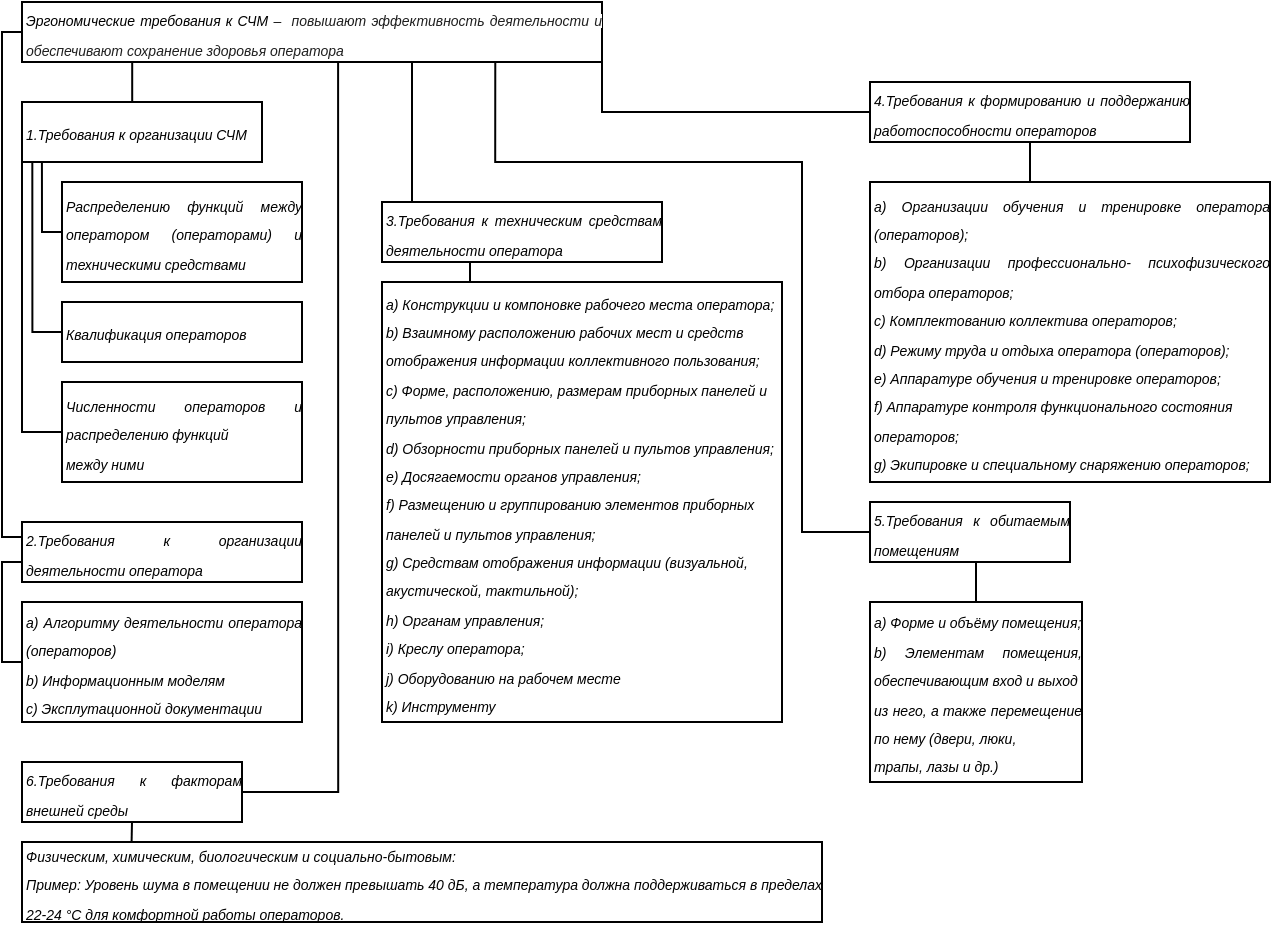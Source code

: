 <mxfile version="26.0.2">
  <diagram name="Страница — 1" id="knhKjqAvOvUyFYcebiVR">
    <mxGraphModel dx="989" dy="538" grid="1" gridSize="10" guides="1" tooltips="1" connect="1" arrows="1" fold="1" page="1" pageScale="1" pageWidth="827" pageHeight="1169" math="0" shadow="0">
      <root>
        <mxCell id="0" />
        <mxCell id="1" parent="0" />
        <mxCell id="oj63fRnpGY89MBhKvZT7-1" value="&lt;div style=&quot;text-align: justify;&quot;&gt;&lt;i&gt;&lt;font style=&quot;font-size: 7px;&quot;&gt;&lt;span style=&quot;background-color: transparent; color: light-dark(rgb(0, 0, 0), rgb(255, 255, 255));&quot;&gt;Эргономические требования к СЧМ&amp;nbsp;&lt;/span&gt;&lt;span style=&quot;color: rgb(31, 31, 31); font-family: &amp;quot;Google Sans&amp;quot;, Arial, sans-serif; background-color: rgb(255, 255, 255);&quot;&gt;–&amp;nbsp;&amp;nbsp;повышают эффективность деятельности и обеспечивают сохранение здоровья оператора&lt;/span&gt;&lt;/font&gt;&lt;/i&gt;&lt;/div&gt;" style="rounded=0;whiteSpace=wrap;html=1;align=left;" vertex="1" parent="1">
          <mxGeometry x="30" y="100" width="290" height="30" as="geometry" />
        </mxCell>
        <mxCell id="oj63fRnpGY89MBhKvZT7-5" value="&lt;div style=&quot;text-align: justify;&quot;&gt;&lt;span style=&quot;font-size: 7px; font-style: italic;&quot;&gt;1.Требования к организации СЧМ&lt;/span&gt;&lt;/div&gt;" style="rounded=0;whiteSpace=wrap;html=1;align=left;" vertex="1" parent="1">
          <mxGeometry x="30" y="150" width="120" height="30" as="geometry" />
        </mxCell>
        <mxCell id="oj63fRnpGY89MBhKvZT7-6" style="edgeStyle=orthogonalEdgeStyle;rounded=0;orthogonalLoop=1;jettySize=auto;html=1;endArrow=none;endFill=0;strokeWidth=1;exitX=0.5;exitY=0;exitDx=0;exitDy=0;entryX=0.19;entryY=0.998;entryDx=0;entryDy=0;entryPerimeter=0;" edge="1" parent="1" source="oj63fRnpGY89MBhKvZT7-5" target="oj63fRnpGY89MBhKvZT7-1">
          <mxGeometry relative="1" as="geometry">
            <mxPoint x="330" y="125" as="sourcePoint" />
            <mxPoint x="80" y="140" as="targetPoint" />
            <Array as="points" />
          </mxGeometry>
        </mxCell>
        <mxCell id="oj63fRnpGY89MBhKvZT7-45" style="edgeStyle=orthogonalEdgeStyle;rounded=0;orthogonalLoop=1;jettySize=auto;html=1;exitX=0;exitY=0.25;exitDx=0;exitDy=0;entryX=0;entryY=0.5;entryDx=0;entryDy=0;endArrow=none;endFill=0;" edge="1" parent="1" source="oj63fRnpGY89MBhKvZT7-7" target="oj63fRnpGY89MBhKvZT7-1">
          <mxGeometry relative="1" as="geometry">
            <Array as="points">
              <mxPoint x="20" y="367" />
              <mxPoint x="20" y="115" />
            </Array>
          </mxGeometry>
        </mxCell>
        <mxCell id="oj63fRnpGY89MBhKvZT7-7" value="&lt;div style=&quot;text-align: justify;&quot;&gt;&lt;span style=&quot;font-size: 7px; font-style: italic;&quot;&gt;2.Требования к организации деятельности оператора&lt;/span&gt;&lt;/div&gt;" style="rounded=0;whiteSpace=wrap;html=1;align=left;" vertex="1" parent="1">
          <mxGeometry x="30" y="360" width="140" height="30" as="geometry" />
        </mxCell>
        <mxCell id="oj63fRnpGY89MBhKvZT7-9" value="&lt;div style=&quot;text-align: justify;&quot;&gt;&lt;span style=&quot;font-size: 7px; font-style: italic;&quot;&gt;3.Требования к техническим средствам деятельности оператора&lt;/span&gt;&lt;/div&gt;" style="rounded=0;whiteSpace=wrap;html=1;align=left;" vertex="1" parent="1">
          <mxGeometry x="210" y="200" width="140" height="30" as="geometry" />
        </mxCell>
        <mxCell id="oj63fRnpGY89MBhKvZT7-11" value="&lt;div style=&quot;text-align: justify;&quot;&gt;&lt;span style=&quot;font-size: 7px; font-style: italic;&quot;&gt;4.Требования к формированию и поддержанию работоспособности операторов&lt;/span&gt;&lt;/div&gt;" style="rounded=0;whiteSpace=wrap;html=1;align=left;" vertex="1" parent="1">
          <mxGeometry x="454" y="140" width="160" height="30" as="geometry" />
        </mxCell>
        <mxCell id="oj63fRnpGY89MBhKvZT7-42" style="edgeStyle=orthogonalEdgeStyle;rounded=0;orthogonalLoop=1;jettySize=auto;html=1;exitX=0.5;exitY=1;exitDx=0;exitDy=0;entryX=0.5;entryY=0;entryDx=0;entryDy=0;endArrow=none;endFill=0;" edge="1" parent="1" source="oj63fRnpGY89MBhKvZT7-13" target="oj63fRnpGY89MBhKvZT7-40">
          <mxGeometry relative="1" as="geometry" />
        </mxCell>
        <mxCell id="oj63fRnpGY89MBhKvZT7-13" value="&lt;div style=&quot;text-align: justify;&quot;&gt;&lt;span style=&quot;font-size: 7px; font-style: italic;&quot;&gt;5.Требования к обитаемым помещениям&amp;nbsp;&lt;/span&gt;&lt;/div&gt;" style="rounded=0;whiteSpace=wrap;html=1;align=left;" vertex="1" parent="1">
          <mxGeometry x="454" y="350" width="100" height="30" as="geometry" />
        </mxCell>
        <mxCell id="oj63fRnpGY89MBhKvZT7-49" style="edgeStyle=orthogonalEdgeStyle;rounded=0;orthogonalLoop=1;jettySize=auto;html=1;exitX=1;exitY=0.5;exitDx=0;exitDy=0;entryX=0.545;entryY=0.987;entryDx=0;entryDy=0;entryPerimeter=0;endArrow=none;endFill=0;" edge="1" parent="1" source="oj63fRnpGY89MBhKvZT7-15" target="oj63fRnpGY89MBhKvZT7-1">
          <mxGeometry relative="1" as="geometry" />
        </mxCell>
        <mxCell id="oj63fRnpGY89MBhKvZT7-15" value="&lt;div style=&quot;text-align: justify;&quot;&gt;&lt;span style=&quot;font-size: 7px; font-style: italic;&quot;&gt;6.Требования к факторам внешней среды&lt;/span&gt;&lt;/div&gt;" style="rounded=0;whiteSpace=wrap;html=1;align=left;" vertex="1" parent="1">
          <mxGeometry x="30" y="480" width="110" height="30" as="geometry" />
        </mxCell>
        <mxCell id="oj63fRnpGY89MBhKvZT7-17" value="&lt;div style=&quot;text-align: justify;&quot;&gt;&lt;span style=&quot;font-size: 7px;&quot;&gt;&lt;i&gt;Распределению функций между оператором (операторами) и техническими средствами&lt;/i&gt;&lt;/span&gt;&lt;/div&gt;" style="rounded=0;whiteSpace=wrap;html=1;align=left;" vertex="1" parent="1">
          <mxGeometry x="50" y="190" width="120" height="50" as="geometry" />
        </mxCell>
        <mxCell id="oj63fRnpGY89MBhKvZT7-19" value="&lt;div style=&quot;text-align: justify;&quot;&gt;&lt;span style=&quot;font-size: 7px;&quot;&gt;&lt;i&gt;Квалификация операторов&lt;/i&gt;&lt;/span&gt;&lt;/div&gt;" style="rounded=0;whiteSpace=wrap;html=1;align=left;" vertex="1" parent="1">
          <mxGeometry x="50" y="250" width="120" height="30" as="geometry" />
        </mxCell>
        <mxCell id="oj63fRnpGY89MBhKvZT7-21" value="&lt;div style=&quot;text-align: justify;&quot;&gt;&lt;div&gt;&lt;i&gt;&lt;font style=&quot;font-size: 7px;&quot;&gt;Численности операторов и распределению функций&lt;/font&gt;&lt;/i&gt;&lt;/div&gt;&lt;div&gt;&lt;i&gt;&lt;font style=&quot;font-size: 7px;&quot;&gt;между ними&lt;/font&gt;&lt;/i&gt;&lt;/div&gt;&lt;/div&gt;" style="rounded=0;whiteSpace=wrap;html=1;align=left;" vertex="1" parent="1">
          <mxGeometry x="50" y="290" width="120" height="50" as="geometry" />
        </mxCell>
        <mxCell id="oj63fRnpGY89MBhKvZT7-22" style="edgeStyle=orthogonalEdgeStyle;rounded=0;orthogonalLoop=1;jettySize=auto;html=1;endArrow=none;endFill=0;strokeWidth=1;exitX=0;exitY=0.5;exitDx=0;exitDy=0;entryX=0.083;entryY=0.987;entryDx=0;entryDy=0;entryPerimeter=0;" edge="1" parent="1" source="oj63fRnpGY89MBhKvZT7-17" target="oj63fRnpGY89MBhKvZT7-5">
          <mxGeometry relative="1" as="geometry">
            <mxPoint x="100" y="160" as="sourcePoint" />
            <mxPoint x="95" y="140" as="targetPoint" />
            <Array as="points" />
          </mxGeometry>
        </mxCell>
        <mxCell id="oj63fRnpGY89MBhKvZT7-23" style="edgeStyle=orthogonalEdgeStyle;rounded=0;orthogonalLoop=1;jettySize=auto;html=1;endArrow=none;endFill=0;strokeWidth=1;exitX=0;exitY=0.5;exitDx=0;exitDy=0;entryX=0.043;entryY=1.013;entryDx=0;entryDy=0;entryPerimeter=0;" edge="1" parent="1" source="oj63fRnpGY89MBhKvZT7-19" target="oj63fRnpGY89MBhKvZT7-5">
          <mxGeometry relative="1" as="geometry">
            <mxPoint x="60" y="225" as="sourcePoint" />
            <mxPoint x="50" y="190" as="targetPoint" />
            <Array as="points">
              <mxPoint x="35" y="265" />
            </Array>
          </mxGeometry>
        </mxCell>
        <mxCell id="oj63fRnpGY89MBhKvZT7-24" style="edgeStyle=orthogonalEdgeStyle;rounded=0;orthogonalLoop=1;jettySize=auto;html=1;endArrow=none;endFill=0;strokeWidth=1;exitX=0;exitY=0.5;exitDx=0;exitDy=0;entryX=0;entryY=1;entryDx=0;entryDy=0;" edge="1" parent="1" source="oj63fRnpGY89MBhKvZT7-21" target="oj63fRnpGY89MBhKvZT7-5">
          <mxGeometry relative="1" as="geometry">
            <mxPoint x="60" y="275" as="sourcePoint" />
            <mxPoint x="45" y="190" as="targetPoint" />
            <Array as="points">
              <mxPoint x="30" y="315" />
            </Array>
          </mxGeometry>
        </mxCell>
        <mxCell id="oj63fRnpGY89MBhKvZT7-26" value="&lt;div style=&quot;text-align: justify;&quot;&gt;&lt;span style=&quot;font-size: 7px;&quot;&gt;&lt;i&gt;а)&amp;nbsp;&lt;/i&gt;&lt;/span&gt;&lt;span style=&quot;background-color: transparent; text-align: left; font-size: 7px;&quot;&gt;&lt;i&gt;Алгоритму деятельности оператора (операторов)&lt;/i&gt;&lt;/span&gt;&lt;/div&gt;&lt;div style=&quot;text-align: justify;&quot;&gt;&lt;span style=&quot;font-size: 7px;&quot;&gt;&lt;i&gt;b)&amp;nbsp;&lt;/i&gt;&lt;/span&gt;&lt;span style=&quot;background-color: transparent; text-align: left; font-size: 7px;&quot;&gt;&lt;i&gt;Информационным моделям&lt;/i&gt;&lt;/span&gt;&lt;/div&gt;&lt;div style=&quot;text-align: justify;&quot;&gt;&lt;span style=&quot;font-size: 7px;&quot;&gt;&lt;i&gt;c)&amp;nbsp;&lt;/i&gt;&lt;/span&gt;&lt;span style=&quot;background-color: transparent; text-align: left; font-size: 7px;&quot;&gt;&lt;i&gt;Эксплутационной документации&lt;/i&gt;&lt;/span&gt;&lt;/div&gt;" style="rounded=0;whiteSpace=wrap;html=1;align=left;" vertex="1" parent="1">
          <mxGeometry x="30" y="400" width="140" height="60" as="geometry" />
        </mxCell>
        <mxCell id="oj63fRnpGY89MBhKvZT7-28" style="edgeStyle=orthogonalEdgeStyle;rounded=0;orthogonalLoop=1;jettySize=auto;html=1;endArrow=none;endFill=0;strokeWidth=1;exitX=0;exitY=0.5;exitDx=0;exitDy=0;entryX=0;entryY=1;entryDx=0;entryDy=0;" edge="1" parent="1" source="oj63fRnpGY89MBhKvZT7-26" target="oj63fRnpGY89MBhKvZT7-7">
          <mxGeometry relative="1" as="geometry">
            <mxPoint x="60" y="315" as="sourcePoint" />
            <mxPoint x="29" y="395" as="targetPoint" />
            <Array as="points">
              <mxPoint x="20" y="430" />
              <mxPoint x="20" y="380" />
              <mxPoint x="30" y="380" />
            </Array>
          </mxGeometry>
        </mxCell>
        <mxCell id="oj63fRnpGY89MBhKvZT7-31" value="&lt;div style=&quot;text-align: justify;&quot;&gt;&lt;div&gt;&lt;font style=&quot;font-size: 7px;&quot;&gt;&lt;i&gt;a) Конструкции и компоновке рабочего места оператора;&lt;/i&gt;&lt;/font&gt;&lt;/div&gt;&lt;div&gt;&lt;font style=&quot;font-size: 7px;&quot;&gt;&lt;i&gt;b) Взаимному расположению рабочих мест и средств&lt;/i&gt;&lt;/font&gt;&lt;/div&gt;&lt;div&gt;&lt;font style=&quot;font-size: 7px;&quot;&gt;&lt;i&gt;отображения информации коллективного пользования;&lt;/i&gt;&lt;/font&gt;&lt;/div&gt;&lt;div&gt;&lt;font style=&quot;font-size: 7px;&quot;&gt;&lt;i&gt;c) Форме, расположению, размерам приборных панелей и&lt;/i&gt;&lt;/font&gt;&lt;/div&gt;&lt;div&gt;&lt;font style=&quot;font-size: 7px;&quot;&gt;&lt;i&gt;пультов управления;&lt;/i&gt;&lt;/font&gt;&lt;/div&gt;&lt;div&gt;&lt;font style=&quot;font-size: 7px;&quot;&gt;&lt;i&gt;d) Обзорности приборных панелей и пультов управления;&lt;/i&gt;&lt;/font&gt;&lt;/div&gt;&lt;div&gt;&lt;font style=&quot;font-size: 7px;&quot;&gt;&lt;i&gt;e) Досягаемости органов управления;&lt;/i&gt;&lt;/font&gt;&lt;/div&gt;&lt;div&gt;&lt;font style=&quot;font-size: 7px;&quot;&gt;&lt;i&gt;f) Размещению и группированию элементов приборных&lt;/i&gt;&lt;/font&gt;&lt;/div&gt;&lt;div&gt;&lt;font style=&quot;font-size: 7px;&quot;&gt;&lt;i&gt;панелей и пультов управления;&lt;/i&gt;&lt;/font&gt;&lt;/div&gt;&lt;div&gt;&lt;font style=&quot;font-size: 7px;&quot;&gt;&lt;i&gt;g) Средствам отображения информации (визуальной,&lt;/i&gt;&lt;/font&gt;&lt;/div&gt;&lt;div&gt;&lt;font style=&quot;font-size: 7px;&quot;&gt;&lt;i&gt;акустической, тактильной);&lt;/i&gt;&lt;/font&gt;&lt;/div&gt;&lt;div&gt;&lt;font style=&quot;font-size: 7px;&quot;&gt;&lt;i&gt;h) Органам управления;&lt;/i&gt;&lt;/font&gt;&lt;/div&gt;&lt;div&gt;&lt;font style=&quot;font-size: 7px;&quot;&gt;&lt;i&gt;i) Креслу оператора;&lt;/i&gt;&lt;/font&gt;&lt;/div&gt;&lt;div&gt;&lt;font style=&quot;font-size: 7px;&quot;&gt;&lt;i&gt;j) Оборудованию на рабочем месте&lt;/i&gt;&lt;/font&gt;&lt;/div&gt;&lt;div&gt;&lt;font style=&quot;font-size: 7px;&quot;&gt;&lt;i&gt;k) Инструменту&lt;/i&gt;&lt;/font&gt;&lt;/div&gt;&lt;/div&gt;" style="rounded=0;whiteSpace=wrap;html=1;align=left;" vertex="1" parent="1">
          <mxGeometry x="210" y="240" width="200" height="220" as="geometry" />
        </mxCell>
        <mxCell id="oj63fRnpGY89MBhKvZT7-33" style="edgeStyle=orthogonalEdgeStyle;rounded=0;orthogonalLoop=1;jettySize=auto;html=1;endArrow=none;endFill=0;strokeWidth=1;entryX=0.669;entryY=0.995;entryDx=0;entryDy=0;entryPerimeter=0;exitX=0.25;exitY=0;exitDx=0;exitDy=0;" edge="1" parent="1" source="oj63fRnpGY89MBhKvZT7-9" target="oj63fRnpGY89MBhKvZT7-1">
          <mxGeometry relative="1" as="geometry">
            <mxPoint x="203" y="200" as="sourcePoint" />
            <mxPoint x="95" y="140" as="targetPoint" />
            <Array as="points">
              <mxPoint x="225" y="130" />
            </Array>
          </mxGeometry>
        </mxCell>
        <mxCell id="oj63fRnpGY89MBhKvZT7-34" style="edgeStyle=orthogonalEdgeStyle;rounded=0;orthogonalLoop=1;jettySize=auto;html=1;endArrow=none;endFill=0;strokeWidth=1;entryX=0.5;entryY=0;entryDx=0;entryDy=0;exitX=0.5;exitY=1;exitDx=0;exitDy=0;" edge="1" parent="1" source="oj63fRnpGY89MBhKvZT7-9" target="oj63fRnpGY89MBhKvZT7-31">
          <mxGeometry relative="1" as="geometry">
            <mxPoint x="255" y="210" as="sourcePoint" />
            <mxPoint x="254" y="140" as="targetPoint" />
            <Array as="points">
              <mxPoint x="254" y="230" />
              <mxPoint x="254" y="240" />
            </Array>
          </mxGeometry>
        </mxCell>
        <mxCell id="oj63fRnpGY89MBhKvZT7-35" value="&lt;div style=&quot;text-align: justify;&quot;&gt;&lt;div&gt;&lt;span style=&quot;font-size: 7px;&quot;&gt;&lt;i&gt;a) Организации обучения и тренировке оператора (операторов);&lt;/i&gt;&lt;/span&gt;&lt;/div&gt;&lt;div&gt;&lt;span style=&quot;font-size: 7px;&quot;&gt;&lt;i&gt;b) Организации профессионально- психофизического отбора операторов;&lt;/i&gt;&lt;/span&gt;&lt;/div&gt;&lt;div&gt;&lt;span style=&quot;font-size: 7px;&quot;&gt;&lt;i&gt;c) Комплектованию коллектива операторов;&lt;/i&gt;&lt;/span&gt;&lt;/div&gt;&lt;div&gt;&lt;span style=&quot;font-size: 7px;&quot;&gt;&lt;i&gt;d) Режиму труда и отдыха оператора (операторов);&lt;/i&gt;&lt;/span&gt;&lt;/div&gt;&lt;div&gt;&lt;span style=&quot;font-size: 7px;&quot;&gt;&lt;i&gt;e) Аппаратуре обучения и тренировке операторов;&lt;/i&gt;&lt;/span&gt;&lt;/div&gt;&lt;div&gt;&lt;span style=&quot;font-size: 7px;&quot;&gt;&lt;i&gt;f) Аппаратуре контроля функционального состояния&lt;/i&gt;&lt;/span&gt;&lt;/div&gt;&lt;div&gt;&lt;span style=&quot;font-size: 7px;&quot;&gt;&lt;i&gt;операторов;&lt;/i&gt;&lt;/span&gt;&lt;/div&gt;&lt;div&gt;&lt;span style=&quot;font-size: 7px;&quot;&gt;&lt;i&gt;g) Экипировке и специальному снаряжению операторов;&lt;/i&gt;&lt;/span&gt;&lt;/div&gt;&lt;/div&gt;" style="rounded=0;whiteSpace=wrap;html=1;align=left;" vertex="1" parent="1">
          <mxGeometry x="454" y="190" width="200" height="150" as="geometry" />
        </mxCell>
        <mxCell id="oj63fRnpGY89MBhKvZT7-36" style="edgeStyle=orthogonalEdgeStyle;rounded=0;orthogonalLoop=1;jettySize=auto;html=1;endArrow=none;endFill=0;strokeWidth=1;exitX=0;exitY=0.5;exitDx=0;exitDy=0;" edge="1" parent="1" source="oj63fRnpGY89MBhKvZT7-11">
          <mxGeometry relative="1" as="geometry">
            <mxPoint x="235" y="210" as="sourcePoint" />
            <mxPoint x="267" y="130" as="targetPoint" />
            <Array as="points">
              <mxPoint x="320" y="155" />
              <mxPoint x="320" y="130" />
            </Array>
          </mxGeometry>
        </mxCell>
        <mxCell id="oj63fRnpGY89MBhKvZT7-39" style="edgeStyle=orthogonalEdgeStyle;rounded=0;orthogonalLoop=1;jettySize=auto;html=1;entryX=0.402;entryY=0;entryDx=0;entryDy=0;entryPerimeter=0;endArrow=none;endFill=0;" edge="1" parent="1" source="oj63fRnpGY89MBhKvZT7-11" target="oj63fRnpGY89MBhKvZT7-35">
          <mxGeometry relative="1" as="geometry" />
        </mxCell>
        <mxCell id="oj63fRnpGY89MBhKvZT7-40" value="&lt;div style=&quot;text-align: justify;&quot;&gt;&lt;div&gt;&lt;span style=&quot;font-size: 7px;&quot;&gt;&lt;i&gt;a) Форме и объёму помещения;&lt;/i&gt;&lt;/span&gt;&lt;/div&gt;&lt;div&gt;&lt;span style=&quot;font-size: 7px;&quot;&gt;&lt;i&gt;b) Элементам помещения, обеспечивающим вход и выход&lt;/i&gt;&lt;/span&gt;&lt;/div&gt;&lt;div&gt;&lt;span style=&quot;font-size: 7px;&quot;&gt;&lt;i&gt;из него, а также перемещение по нему (двери, люки,&lt;/i&gt;&lt;/span&gt;&lt;/div&gt;&lt;div&gt;&lt;span style=&quot;font-size: 7px;&quot;&gt;&lt;i&gt;трапы, лазы и др.)&lt;/i&gt;&lt;/span&gt;&lt;/div&gt;&lt;/div&gt;" style="rounded=0;whiteSpace=wrap;html=1;align=left;" vertex="1" parent="1">
          <mxGeometry x="454" y="400" width="106" height="90" as="geometry" />
        </mxCell>
        <mxCell id="oj63fRnpGY89MBhKvZT7-46" style="edgeStyle=orthogonalEdgeStyle;rounded=0;orthogonalLoop=1;jettySize=auto;html=1;entryX=0.816;entryY=1;entryDx=0;entryDy=0;entryPerimeter=0;endArrow=none;endFill=0;exitX=0;exitY=0.5;exitDx=0;exitDy=0;" edge="1" parent="1" source="oj63fRnpGY89MBhKvZT7-13" target="oj63fRnpGY89MBhKvZT7-1">
          <mxGeometry relative="1" as="geometry">
            <Array as="points">
              <mxPoint x="420" y="365" />
              <mxPoint x="420" y="180" />
              <mxPoint x="267" y="180" />
            </Array>
          </mxGeometry>
        </mxCell>
        <mxCell id="oj63fRnpGY89MBhKvZT7-47" value="&lt;div style=&quot;text-align: justify;&quot;&gt;&lt;div&gt;&lt;span style=&quot;font-size: 7px;&quot;&gt;&lt;i&gt;Физическим, химическим, биологическим и социально-бытовым:&lt;/i&gt;&lt;/span&gt;&lt;/div&gt;&lt;div&gt;&lt;span style=&quot;font-size: 7px;&quot;&gt;&lt;i&gt;Пример: Уровень шума в помещении не должен превышать 40 дБ, а температура должна поддерживаться в пределах 22-24 °C для комфортной работы операторов.&lt;/i&gt;&lt;/span&gt;&lt;/div&gt;&lt;/div&gt;" style="rounded=0;whiteSpace=wrap;html=1;align=left;" vertex="1" parent="1">
          <mxGeometry x="30" y="520" width="400" height="40" as="geometry" />
        </mxCell>
        <mxCell id="oj63fRnpGY89MBhKvZT7-48" style="edgeStyle=orthogonalEdgeStyle;rounded=0;orthogonalLoop=1;jettySize=auto;html=1;exitX=0.5;exitY=1;exitDx=0;exitDy=0;entryX=0.137;entryY=0.003;entryDx=0;entryDy=0;entryPerimeter=0;endArrow=none;endFill=0;" edge="1" parent="1" source="oj63fRnpGY89MBhKvZT7-15" target="oj63fRnpGY89MBhKvZT7-47">
          <mxGeometry relative="1" as="geometry" />
        </mxCell>
      </root>
    </mxGraphModel>
  </diagram>
</mxfile>
